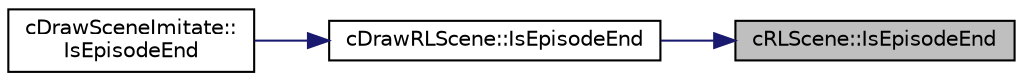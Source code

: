 digraph "cRLScene::IsEpisodeEnd"
{
 // LATEX_PDF_SIZE
  edge [fontname="Helvetica",fontsize="10",labelfontname="Helvetica",labelfontsize="10"];
  node [fontname="Helvetica",fontsize="10",shape=record];
  rankdir="RL";
  Node1 [label="cRLScene::IsEpisodeEnd",height=0.2,width=0.4,color="black", fillcolor="grey75", style="filled", fontcolor="black",tooltip=" "];
  Node1 -> Node2 [dir="back",color="midnightblue",fontsize="10",style="solid",fontname="Helvetica"];
  Node2 [label="cDrawRLScene::IsEpisodeEnd",height=0.2,width=0.4,color="black", fillcolor="white", style="filled",URL="$classc_draw_r_l_scene.html#a2682b853fabe0706d2cebe5d669d42d9",tooltip=" "];
  Node2 -> Node3 [dir="back",color="midnightblue",fontsize="10",style="solid",fontname="Helvetica"];
  Node3 [label="cDrawSceneImitate::\lIsEpisodeEnd",height=0.2,width=0.4,color="black", fillcolor="white", style="filled",URL="$classc_draw_scene_imitate.html#a085e3c5920a69b47a1ee18e25ca9df57",tooltip=" "];
}
